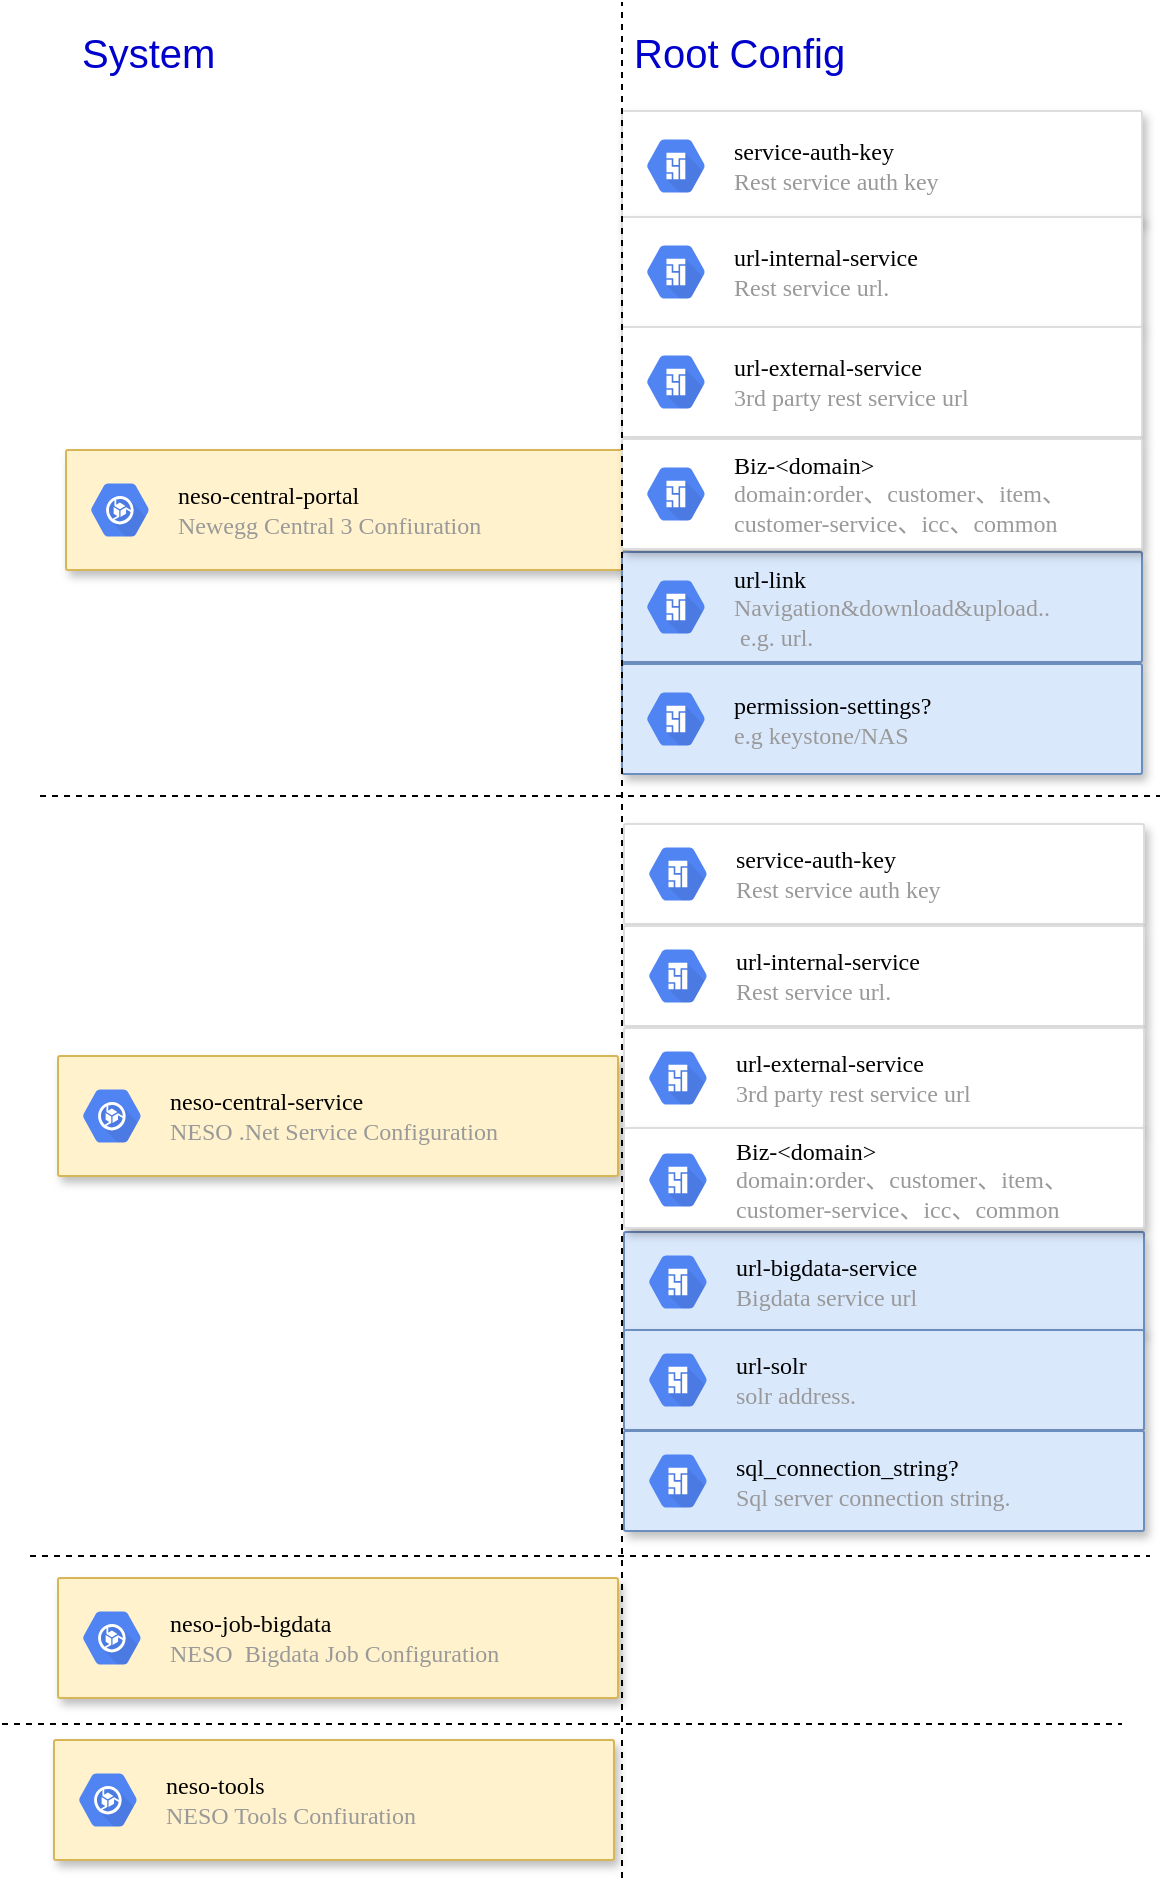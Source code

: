 <mxfile version="11.0.7" type="github"><diagram id="QhKWr0ezcC6imvpth-kK" name="Page-1"><mxGraphModel dx="582" dy="2786" grid="0" gridSize="10" guides="0" tooltips="1" connect="1" arrows="1" fold="1" page="1" pageScale="1" pageWidth="827" pageHeight="1169" math="0" shadow="0"><root><mxCell id="0"/><mxCell id="1" parent="0"/><mxCell id="iJm4IQsYheBSlgTKLw5j-12" value="" style="strokeColor=#d6b656;fillColor=#fff2cc;shadow=1;strokeWidth=1;rounded=1;absoluteArcSize=1;arcSize=2;fontFamily=Verdana;fontStyle=1" vertex="1" parent="1"><mxGeometry x="234" y="210" width="279" height="60" as="geometry"/></mxCell><mxCell id="iJm4IQsYheBSlgTKLw5j-13" value="&lt;font color=&quot;#000000&quot;&gt;neso-central-portal&lt;/font&gt;&lt;br&gt;Newegg Central 3 Confiuration&amp;nbsp;" style="dashed=0;connectable=0;html=1;fillColor=#5184F3;strokeColor=none;shape=mxgraph.gcp2.hexIcon;prIcon=container_optimized_os;part=1;labelPosition=right;verticalLabelPosition=middle;align=left;verticalAlign=middle;spacingLeft=5;fontColor=#999999;fontSize=12;fontFamily=Verdana;" vertex="1" parent="iJm4IQsYheBSlgTKLw5j-12"><mxGeometry y="0.5" width="44" height="39" relative="1" as="geometry"><mxPoint x="5" y="-19.5" as="offset"/></mxGeometry></mxCell><mxCell id="iJm4IQsYheBSlgTKLw5j-42" value="" style="strokeColor=#6c8ebf;fillColor=#dae8fc;shadow=1;strokeWidth=1;rounded=1;absoluteArcSize=1;arcSize=2;fontFamily=Verdana;" vertex="1" parent="1"><mxGeometry x="512" y="261" width="260" height="55" as="geometry"/></mxCell><mxCell id="iJm4IQsYheBSlgTKLw5j-43" value="&lt;font color=&quot;#000000&quot;&gt;url-link&lt;/font&gt;&lt;br&gt;Navigation&amp;amp;download&amp;amp;upload..&lt;br&gt;&amp;nbsp;e.g. url." style="dashed=0;connectable=0;html=1;fillColor=#5184F3;strokeColor=none;shape=mxgraph.gcp2.hexIcon;prIcon=cloud_composer;part=1;labelPosition=right;verticalLabelPosition=middle;align=left;verticalAlign=middle;spacingLeft=5;fontColor=#999999;fontSize=12;fontFamily=Verdana;" vertex="1" parent="iJm4IQsYheBSlgTKLw5j-42"><mxGeometry y="0.5" width="44" height="39" relative="1" as="geometry"><mxPoint x="5" y="-19.5" as="offset"/></mxGeometry></mxCell><mxCell id="iJm4IQsYheBSlgTKLw5j-34" value="" style="strokeColor=#dddddd;fillColor=#ffffff;shadow=1;strokeWidth=1;rounded=1;absoluteArcSize=1;arcSize=2;fontFamily=Verdana;" vertex="1" parent="1"><mxGeometry x="512" y="40.5" width="260" height="55" as="geometry"/></mxCell><mxCell id="iJm4IQsYheBSlgTKLw5j-35" value="&lt;font color=&quot;#000000&quot;&gt;service-auth-key&lt;/font&gt;&lt;br&gt;Rest service auth key" style="dashed=0;connectable=0;html=1;fillColor=#5184F3;strokeColor=none;shape=mxgraph.gcp2.hexIcon;prIcon=cloud_composer;part=1;labelPosition=right;verticalLabelPosition=middle;align=left;verticalAlign=middle;spacingLeft=5;fontColor=#999999;fontSize=12;fontFamily=Verdana;" vertex="1" parent="iJm4IQsYheBSlgTKLw5j-34"><mxGeometry y="0.5" width="44" height="39" relative="1" as="geometry"><mxPoint x="5" y="-19.5" as="offset"/></mxGeometry></mxCell><mxCell id="iJm4IQsYheBSlgTKLw5j-14" value="" style="strokeColor=#d6b656;fillColor=#fff2cc;shadow=1;strokeWidth=1;rounded=1;absoluteArcSize=1;arcSize=2;fontFamily=Verdana;" vertex="1" parent="1"><mxGeometry x="230" y="513" width="280" height="60" as="geometry"/></mxCell><mxCell id="iJm4IQsYheBSlgTKLw5j-15" value="&lt;font color=&quot;#000000&quot;&gt;neso-central-service&lt;/font&gt;&lt;br&gt;NESO .Net Service Configuration" style="dashed=0;connectable=0;html=1;fillColor=#5184F3;strokeColor=none;shape=mxgraph.gcp2.hexIcon;prIcon=container_optimized_os;part=1;labelPosition=right;verticalLabelPosition=middle;align=left;verticalAlign=middle;spacingLeft=5;fontColor=#999999;fontSize=12;fontFamily=Verdana;" vertex="1" parent="iJm4IQsYheBSlgTKLw5j-14"><mxGeometry y="0.5" width="44" height="39" relative="1" as="geometry"><mxPoint x="5" y="-19.5" as="offset"/></mxGeometry></mxCell><mxCell id="iJm4IQsYheBSlgTKLw5j-16" value="" style="strokeColor=#d6b656;fillColor=#fff2cc;shadow=1;strokeWidth=1;rounded=1;absoluteArcSize=1;arcSize=2;fontFamily=Verdana;" vertex="1" parent="1"><mxGeometry x="228" y="855" width="280" height="60" as="geometry"/></mxCell><mxCell id="iJm4IQsYheBSlgTKLw5j-17" value="&lt;font color=&quot;#000000&quot;&gt;neso-tools&lt;br&gt;&lt;/font&gt;NESO Tools Confiuration&amp;nbsp;" style="dashed=0;connectable=0;html=1;fillColor=#5184F3;strokeColor=none;shape=mxgraph.gcp2.hexIcon;prIcon=container_optimized_os;part=1;labelPosition=right;verticalLabelPosition=middle;align=left;verticalAlign=middle;spacingLeft=5;fontColor=#999999;fontSize=12;fontFamily=Verdana;" vertex="1" parent="iJm4IQsYheBSlgTKLw5j-16"><mxGeometry y="0.5" width="44" height="39" relative="1" as="geometry"><mxPoint x="5" y="-19.5" as="offset"/></mxGeometry></mxCell><mxCell id="iJm4IQsYheBSlgTKLw5j-18" value="" style="strokeColor=#d6b656;fillColor=#fff2cc;shadow=1;strokeWidth=1;rounded=1;absoluteArcSize=1;arcSize=2;fontFamily=Verdana;" vertex="1" parent="1"><mxGeometry x="230" y="774" width="280" height="60" as="geometry"/></mxCell><mxCell id="iJm4IQsYheBSlgTKLw5j-19" value="&lt;font color=&quot;#000000&quot;&gt;neso-job-bigdata&lt;/font&gt;&lt;br&gt;NESO&amp;nbsp; Bigdata Job Configuration" style="dashed=0;connectable=0;html=1;fillColor=#5184F3;strokeColor=none;shape=mxgraph.gcp2.hexIcon;prIcon=container_optimized_os;part=1;labelPosition=right;verticalLabelPosition=middle;align=left;verticalAlign=middle;spacingLeft=5;fontColor=#999999;fontSize=12;fontFamily=Verdana;" vertex="1" parent="iJm4IQsYheBSlgTKLw5j-18"><mxGeometry y="0.5" width="44" height="39" relative="1" as="geometry"><mxPoint x="5" y="-19.5" as="offset"/></mxGeometry></mxCell><mxCell id="iJm4IQsYheBSlgTKLw5j-28" value="" style="strokeColor=#dddddd;fillColor=#ffffff;shadow=1;strokeWidth=1;rounded=1;absoluteArcSize=1;arcSize=2;fontFamily=Verdana;" vertex="1" parent="1"><mxGeometry x="512" y="93.5" width="260" height="55" as="geometry"/></mxCell><mxCell id="iJm4IQsYheBSlgTKLw5j-29" value="&lt;font color=&quot;#000000&quot;&gt;url-internal-service&lt;/font&gt;&lt;br&gt;Rest service url." style="dashed=0;connectable=0;html=1;fillColor=#5184F3;strokeColor=none;shape=mxgraph.gcp2.hexIcon;prIcon=cloud_composer;part=1;labelPosition=right;verticalLabelPosition=middle;align=left;verticalAlign=middle;spacingLeft=5;fontColor=#999999;fontSize=12;fontFamily=Verdana;" vertex="1" parent="iJm4IQsYheBSlgTKLw5j-28"><mxGeometry y="0.5" width="44" height="39" relative="1" as="geometry"><mxPoint x="5" y="-19.5" as="offset"/></mxGeometry></mxCell><mxCell id="iJm4IQsYheBSlgTKLw5j-30" value="" style="strokeColor=#dddddd;fillColor=#ffffff;shadow=1;strokeWidth=1;rounded=1;absoluteArcSize=1;arcSize=2;fontFamily=Verdana;" vertex="1" parent="1"><mxGeometry x="512" y="148.5" width="260" height="55" as="geometry"/></mxCell><mxCell id="iJm4IQsYheBSlgTKLw5j-31" value="&lt;font color=&quot;#000000&quot;&gt;url-external-service&lt;/font&gt;&lt;br&gt;3rd party rest service url" style="dashed=0;connectable=0;html=1;fillColor=#5184F3;strokeColor=none;shape=mxgraph.gcp2.hexIcon;prIcon=cloud_composer;part=1;labelPosition=right;verticalLabelPosition=middle;align=left;verticalAlign=middle;spacingLeft=5;fontColor=#999999;fontSize=12;fontFamily=Verdana;" vertex="1" parent="iJm4IQsYheBSlgTKLw5j-30"><mxGeometry y="0.5" width="44" height="39" relative="1" as="geometry"><mxPoint x="5" y="-19.5" as="offset"/></mxGeometry></mxCell><mxCell id="iJm4IQsYheBSlgTKLw5j-40" value="" style="strokeColor=#dddddd;fillColor=#ffffff;shadow=1;strokeWidth=1;rounded=1;absoluteArcSize=1;arcSize=2;fontFamily=Verdana;" vertex="1" parent="1"><mxGeometry x="512" y="204.5" width="260" height="55" as="geometry"/></mxCell><mxCell id="iJm4IQsYheBSlgTKLw5j-41" value="&lt;font color=&quot;#000000&quot;&gt;Biz-&amp;lt;domain&amp;gt;&lt;/font&gt;&lt;br&gt;domain:order、customer、item、&lt;br&gt;customer-service、icc、common" style="dashed=0;connectable=0;html=1;fillColor=#5184F3;strokeColor=none;shape=mxgraph.gcp2.hexIcon;prIcon=cloud_composer;part=1;labelPosition=right;verticalLabelPosition=middle;align=left;verticalAlign=middle;spacingLeft=5;fontColor=#999999;fontSize=12;fontFamily=Verdana;" vertex="1" parent="iJm4IQsYheBSlgTKLw5j-40"><mxGeometry y="0.5" width="44" height="39" relative="1" as="geometry"><mxPoint x="5" y="-19.5" as="offset"/></mxGeometry></mxCell><mxCell id="iJm4IQsYheBSlgTKLw5j-44" value="" style="strokeColor=#6c8ebf;fillColor=#dae8fc;shadow=1;strokeWidth=1;rounded=1;absoluteArcSize=1;arcSize=2;fontFamily=Verdana;" vertex="1" parent="1"><mxGeometry x="512" y="317" width="260" height="55" as="geometry"/></mxCell><mxCell id="iJm4IQsYheBSlgTKLw5j-45" value="&lt;font color=&quot;#000000&quot;&gt;permission-settings?&lt;/font&gt;&lt;br&gt;e.g keystone/NAS" style="dashed=0;connectable=0;html=1;fillColor=#5184F3;strokeColor=none;shape=mxgraph.gcp2.hexIcon;prIcon=cloud_composer;part=1;labelPosition=right;verticalLabelPosition=middle;align=left;verticalAlign=middle;spacingLeft=5;fontColor=#999999;fontSize=12;fontFamily=Verdana;" vertex="1" parent="iJm4IQsYheBSlgTKLw5j-44"><mxGeometry y="0.5" width="44" height="39" relative="1" as="geometry"><mxPoint x="5" y="-19.5" as="offset"/></mxGeometry></mxCell><mxCell id="iJm4IQsYheBSlgTKLw5j-48" value="" style="strokeColor=#dddddd;fillColor=#ffffff;shadow=1;strokeWidth=1;rounded=1;absoluteArcSize=1;arcSize=2;fontFamily=Verdana;" vertex="1" parent="1"><mxGeometry x="513" y="397" width="260" height="50" as="geometry"/></mxCell><mxCell id="iJm4IQsYheBSlgTKLw5j-49" value="&lt;font color=&quot;#000000&quot;&gt;service-auth-key&lt;/font&gt;&lt;br&gt;Rest service auth key" style="dashed=0;connectable=0;html=1;fillColor=#5184F3;strokeColor=none;shape=mxgraph.gcp2.hexIcon;prIcon=cloud_composer;part=1;labelPosition=right;verticalLabelPosition=middle;align=left;verticalAlign=middle;spacingLeft=5;fontColor=#999999;fontSize=12;fontFamily=Verdana;" vertex="1" parent="iJm4IQsYheBSlgTKLw5j-48"><mxGeometry y="0.5" width="44" height="39" relative="1" as="geometry"><mxPoint x="5" y="-19.5" as="offset"/></mxGeometry></mxCell><mxCell id="iJm4IQsYheBSlgTKLw5j-50" value="" style="strokeColor=#dddddd;fillColor=#ffffff;shadow=1;strokeWidth=1;rounded=1;absoluteArcSize=1;arcSize=2;fontFamily=Verdana;" vertex="1" parent="1"><mxGeometry x="513" y="448" width="260" height="50" as="geometry"/></mxCell><mxCell id="iJm4IQsYheBSlgTKLw5j-51" value="&lt;font color=&quot;#000000&quot;&gt;url-internal-service&lt;/font&gt;&lt;br&gt;Rest service url." style="dashed=0;connectable=0;html=1;fillColor=#5184F3;strokeColor=none;shape=mxgraph.gcp2.hexIcon;prIcon=cloud_composer;part=1;labelPosition=right;verticalLabelPosition=middle;align=left;verticalAlign=middle;spacingLeft=5;fontColor=#999999;fontSize=12;fontFamily=Verdana;" vertex="1" parent="iJm4IQsYheBSlgTKLw5j-50"><mxGeometry y="0.5" width="44" height="39" relative="1" as="geometry"><mxPoint x="5" y="-19.5" as="offset"/></mxGeometry></mxCell><mxCell id="iJm4IQsYheBSlgTKLw5j-52" value="" style="strokeColor=#dddddd;fillColor=#ffffff;shadow=1;strokeWidth=1;rounded=1;absoluteArcSize=1;arcSize=2;fontFamily=Verdana;" vertex="1" parent="1"><mxGeometry x="513" y="499" width="260" height="50" as="geometry"/></mxCell><mxCell id="iJm4IQsYheBSlgTKLw5j-53" value="&lt;font color=&quot;#000000&quot;&gt;url-external-service&lt;/font&gt;&lt;br&gt;3rd party rest service url" style="dashed=0;connectable=0;html=1;fillColor=#5184F3;strokeColor=none;shape=mxgraph.gcp2.hexIcon;prIcon=cloud_composer;part=1;labelPosition=right;verticalLabelPosition=middle;align=left;verticalAlign=middle;spacingLeft=5;fontColor=#999999;fontSize=12;fontFamily=Verdana;" vertex="1" parent="iJm4IQsYheBSlgTKLw5j-52"><mxGeometry y="0.5" width="44" height="39" relative="1" as="geometry"><mxPoint x="5" y="-19.5" as="offset"/></mxGeometry></mxCell><mxCell id="iJm4IQsYheBSlgTKLw5j-54" value="" style="strokeColor=#6c8ebf;fillColor=#dae8fc;shadow=1;strokeWidth=1;rounded=1;absoluteArcSize=1;arcSize=2;fontFamily=Verdana;" vertex="1" parent="1"><mxGeometry x="513" y="601" width="260" height="50" as="geometry"/></mxCell><mxCell id="iJm4IQsYheBSlgTKLw5j-55" value="&lt;font color=&quot;#000000&quot;&gt;url-bigdata-service&lt;/font&gt;&lt;br&gt;Bigdata service url" style="dashed=0;connectable=0;html=1;fillColor=#5184F3;strokeColor=none;shape=mxgraph.gcp2.hexIcon;prIcon=cloud_composer;part=1;labelPosition=right;verticalLabelPosition=middle;align=left;verticalAlign=middle;spacingLeft=5;fontColor=#999999;fontSize=12;fontFamily=Verdana;" vertex="1" parent="iJm4IQsYheBSlgTKLw5j-54"><mxGeometry y="0.5" width="44" height="39" relative="1" as="geometry"><mxPoint x="5" y="-19.5" as="offset"/></mxGeometry></mxCell><mxCell id="iJm4IQsYheBSlgTKLw5j-56" value="" style="strokeColor=#6c8ebf;fillColor=#dae8fc;shadow=1;strokeWidth=1;rounded=1;absoluteArcSize=1;arcSize=2;fontFamily=Verdana;" vertex="1" parent="1"><mxGeometry x="513" y="650" width="260" height="50" as="geometry"/></mxCell><mxCell id="iJm4IQsYheBSlgTKLw5j-57" value="&lt;font color=&quot;#000000&quot;&gt;url-solr&lt;/font&gt;&lt;br&gt;solr address." style="dashed=0;connectable=0;html=1;fillColor=#5184F3;strokeColor=none;shape=mxgraph.gcp2.hexIcon;prIcon=cloud_composer;part=1;labelPosition=right;verticalLabelPosition=middle;align=left;verticalAlign=middle;spacingLeft=5;fontColor=#999999;fontSize=12;fontFamily=Verdana;" vertex="1" parent="iJm4IQsYheBSlgTKLw5j-56"><mxGeometry y="0.5" width="44" height="39" relative="1" as="geometry"><mxPoint x="5" y="-19.5" as="offset"/></mxGeometry></mxCell><mxCell id="iJm4IQsYheBSlgTKLw5j-58" value="" style="strokeColor=#dddddd;fillColor=#ffffff;shadow=1;strokeWidth=1;rounded=1;absoluteArcSize=1;arcSize=2;fontFamily=Verdana;" vertex="1" parent="1"><mxGeometry x="513" y="549" width="260" height="50" as="geometry"/></mxCell><mxCell id="iJm4IQsYheBSlgTKLw5j-59" value="&lt;font color=&quot;#000000&quot;&gt;Biz-&amp;lt;domain&amp;gt;&lt;/font&gt;&lt;br&gt;domain:order、customer、item、&lt;br&gt;customer-service、icc、common" style="dashed=0;connectable=0;html=1;fillColor=#5184F3;strokeColor=none;shape=mxgraph.gcp2.hexIcon;prIcon=cloud_composer;part=1;labelPosition=right;verticalLabelPosition=middle;align=left;verticalAlign=middle;spacingLeft=5;fontColor=#999999;fontSize=12;fontFamily=Verdana;" vertex="1" parent="iJm4IQsYheBSlgTKLw5j-58"><mxGeometry y="0.5" width="44" height="39" relative="1" as="geometry"><mxPoint x="5" y="-18.5" as="offset"/></mxGeometry></mxCell><mxCell id="iJm4IQsYheBSlgTKLw5j-60" value="" style="strokeColor=#6c8ebf;fillColor=#dae8fc;shadow=1;strokeWidth=1;rounded=1;absoluteArcSize=1;arcSize=2;fontFamily=Verdana;" vertex="1" parent="1"><mxGeometry x="513" y="700.5" width="260" height="50" as="geometry"/></mxCell><mxCell id="iJm4IQsYheBSlgTKLw5j-61" value="&lt;font color=&quot;#000000&quot;&gt;sql_connection_string?&lt;/font&gt;&lt;br&gt;Sql server connection string." style="dashed=0;connectable=0;html=1;fillColor=#5184F3;strokeColor=none;shape=mxgraph.gcp2.hexIcon;prIcon=cloud_composer;part=1;labelPosition=right;verticalLabelPosition=middle;align=left;verticalAlign=middle;spacingLeft=5;fontColor=#999999;fontSize=12;fontFamily=Verdana;" vertex="1" parent="iJm4IQsYheBSlgTKLw5j-60"><mxGeometry y="0.5" width="44" height="39" relative="1" as="geometry"><mxPoint x="5" y="-19.5" as="offset"/></mxGeometry></mxCell><mxCell id="iJm4IQsYheBSlgTKLw5j-62" value="" style="endArrow=none;dashed=1;html=1;fontFamily=Verdana;" edge="1" parent="1"><mxGeometry width="50" height="50" relative="1" as="geometry"><mxPoint x="512" y="924" as="sourcePoint"/><mxPoint x="512" y="-14" as="targetPoint"/></mxGeometry></mxCell><mxCell id="iJm4IQsYheBSlgTKLw5j-67" value="System" style="html=1;shadow=0;dashed=0;shape=mxgraph.bootstrap.rect;strokeColor=none;fillColor=none;fontSize=20;align=left;spacingLeft=10;fontColor=#0000CC;" vertex="1" parent="1"><mxGeometry x="230" y="-4" width="250" height="30" as="geometry"/></mxCell><mxCell id="iJm4IQsYheBSlgTKLw5j-68" value="Root Config" style="html=1;shadow=0;dashed=0;shape=mxgraph.bootstrap.rect;strokeColor=none;fillColor=none;fontSize=20;align=left;spacingLeft=10;fontColor=#0000CC;" vertex="1" parent="1"><mxGeometry x="506" y="-4" width="250" height="30" as="geometry"/></mxCell><mxCell id="iJm4IQsYheBSlgTKLw5j-69" value="" style="endArrow=none;dashed=1;html=1;fontFamily=Verdana;" edge="1" parent="1"><mxGeometry width="50" height="50" relative="1" as="geometry"><mxPoint x="221" y="383" as="sourcePoint"/><mxPoint x="781" y="383" as="targetPoint"/></mxGeometry></mxCell><mxCell id="iJm4IQsYheBSlgTKLw5j-70" value="" style="endArrow=none;dashed=1;html=1;fontFamily=Verdana;" edge="1" parent="1"><mxGeometry width="50" height="50" relative="1" as="geometry"><mxPoint x="216" y="763" as="sourcePoint"/><mxPoint x="776" y="763" as="targetPoint"/></mxGeometry></mxCell><mxCell id="iJm4IQsYheBSlgTKLw5j-72" value="" style="endArrow=none;dashed=1;html=1;fontFamily=Verdana;" edge="1" parent="1"><mxGeometry width="50" height="50" relative="1" as="geometry"><mxPoint x="202" y="847" as="sourcePoint"/><mxPoint x="762" y="847" as="targetPoint"/></mxGeometry></mxCell></root></mxGraphModel></diagram></mxfile>